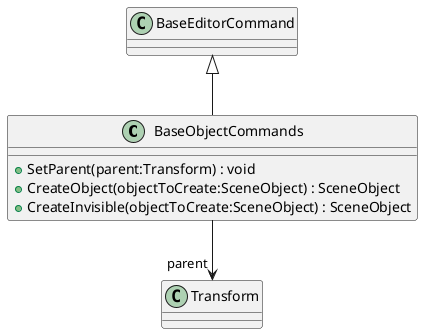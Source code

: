 @startuml
class BaseObjectCommands {
    + SetParent(parent:Transform) : void
    + CreateObject(objectToCreate:SceneObject) : SceneObject
    + CreateInvisible(objectToCreate:SceneObject) : SceneObject
}
BaseEditorCommand <|-- BaseObjectCommands
BaseObjectCommands --> "parent" Transform
@enduml
